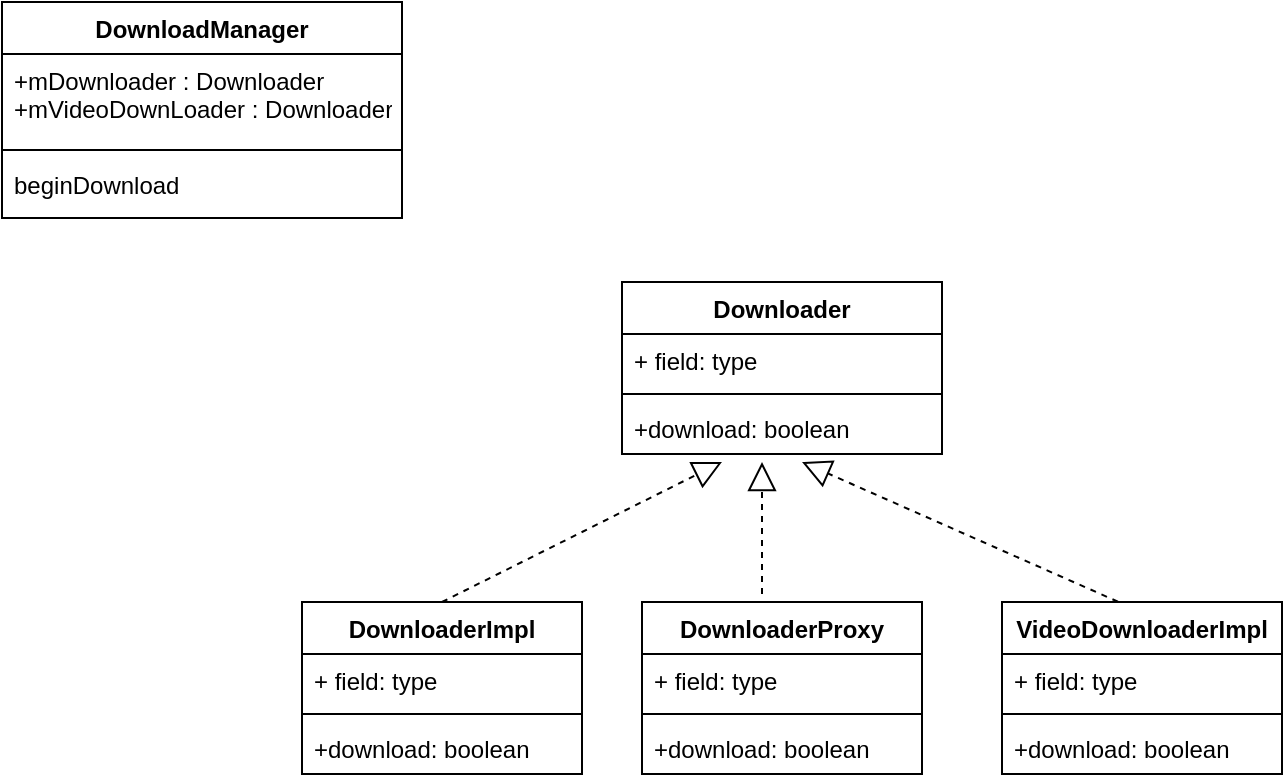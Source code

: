 <mxfile version="14.9.0" type="github">
  <diagram id="C5RBs43oDa-KdzZeNtuy" name="Page-1">
    <mxGraphModel dx="1082" dy="611" grid="1" gridSize="10" guides="1" tooltips="1" connect="1" arrows="1" fold="1" page="1" pageScale="1" pageWidth="827" pageHeight="1169" math="0" shadow="0">
      <root>
        <mxCell id="WIyWlLk6GJQsqaUBKTNV-0" />
        <mxCell id="WIyWlLk6GJQsqaUBKTNV-1" parent="WIyWlLk6GJQsqaUBKTNV-0" />
        <mxCell id="GQejH0lYWRAO64iNx0_b-4" value="DownloadManager" style="swimlane;fontStyle=1;align=center;verticalAlign=top;childLayout=stackLayout;horizontal=1;startSize=26;horizontalStack=0;resizeParent=1;resizeParentMax=0;resizeLast=0;collapsible=1;marginBottom=0;" vertex="1" parent="WIyWlLk6GJQsqaUBKTNV-1">
          <mxGeometry x="200" y="540" width="200" height="108" as="geometry" />
        </mxCell>
        <mxCell id="GQejH0lYWRAO64iNx0_b-5" value="+mDownloader : Downloader&#xa;+mVideoDownLoader : Downloader" style="text;strokeColor=none;fillColor=none;align=left;verticalAlign=top;spacingLeft=4;spacingRight=4;overflow=hidden;rotatable=0;points=[[0,0.5],[1,0.5]];portConstraint=eastwest;" vertex="1" parent="GQejH0lYWRAO64iNx0_b-4">
          <mxGeometry y="26" width="200" height="44" as="geometry" />
        </mxCell>
        <mxCell id="GQejH0lYWRAO64iNx0_b-6" value="" style="line;strokeWidth=1;fillColor=none;align=left;verticalAlign=middle;spacingTop=-1;spacingLeft=3;spacingRight=3;rotatable=0;labelPosition=right;points=[];portConstraint=eastwest;" vertex="1" parent="GQejH0lYWRAO64iNx0_b-4">
          <mxGeometry y="70" width="200" height="8" as="geometry" />
        </mxCell>
        <mxCell id="GQejH0lYWRAO64iNx0_b-7" value="beginDownload" style="text;strokeColor=none;fillColor=none;align=left;verticalAlign=top;spacingLeft=4;spacingRight=4;overflow=hidden;rotatable=0;points=[[0,0.5],[1,0.5]];portConstraint=eastwest;" vertex="1" parent="GQejH0lYWRAO64iNx0_b-4">
          <mxGeometry y="78" width="200" height="30" as="geometry" />
        </mxCell>
        <mxCell id="GQejH0lYWRAO64iNx0_b-8" value="Downloader" style="swimlane;fontStyle=1;align=center;verticalAlign=top;childLayout=stackLayout;horizontal=1;startSize=26;horizontalStack=0;resizeParent=1;resizeParentMax=0;resizeLast=0;collapsible=1;marginBottom=0;" vertex="1" parent="WIyWlLk6GJQsqaUBKTNV-1">
          <mxGeometry x="510" y="680" width="160" height="86" as="geometry" />
        </mxCell>
        <mxCell id="GQejH0lYWRAO64iNx0_b-9" value="+ field: type" style="text;strokeColor=none;fillColor=none;align=left;verticalAlign=top;spacingLeft=4;spacingRight=4;overflow=hidden;rotatable=0;points=[[0,0.5],[1,0.5]];portConstraint=eastwest;" vertex="1" parent="GQejH0lYWRAO64iNx0_b-8">
          <mxGeometry y="26" width="160" height="26" as="geometry" />
        </mxCell>
        <mxCell id="GQejH0lYWRAO64iNx0_b-10" value="" style="line;strokeWidth=1;fillColor=none;align=left;verticalAlign=middle;spacingTop=-1;spacingLeft=3;spacingRight=3;rotatable=0;labelPosition=right;points=[];portConstraint=eastwest;" vertex="1" parent="GQejH0lYWRAO64iNx0_b-8">
          <mxGeometry y="52" width="160" height="8" as="geometry" />
        </mxCell>
        <mxCell id="GQejH0lYWRAO64iNx0_b-11" value="+download: boolean" style="text;strokeColor=none;fillColor=none;align=left;verticalAlign=top;spacingLeft=4;spacingRight=4;overflow=hidden;rotatable=0;points=[[0,0.5],[1,0.5]];portConstraint=eastwest;" vertex="1" parent="GQejH0lYWRAO64iNx0_b-8">
          <mxGeometry y="60" width="160" height="26" as="geometry" />
        </mxCell>
        <mxCell id="GQejH0lYWRAO64iNx0_b-12" value="DownloaderImpl" style="swimlane;fontStyle=1;align=center;verticalAlign=top;childLayout=stackLayout;horizontal=1;startSize=26;horizontalStack=0;resizeParent=1;resizeParentMax=0;resizeLast=0;collapsible=1;marginBottom=0;" vertex="1" parent="WIyWlLk6GJQsqaUBKTNV-1">
          <mxGeometry x="350" y="840" width="140" height="86" as="geometry" />
        </mxCell>
        <mxCell id="GQejH0lYWRAO64iNx0_b-13" value="+ field: type" style="text;strokeColor=none;fillColor=none;align=left;verticalAlign=top;spacingLeft=4;spacingRight=4;overflow=hidden;rotatable=0;points=[[0,0.5],[1,0.5]];portConstraint=eastwest;" vertex="1" parent="GQejH0lYWRAO64iNx0_b-12">
          <mxGeometry y="26" width="140" height="26" as="geometry" />
        </mxCell>
        <mxCell id="GQejH0lYWRAO64iNx0_b-14" value="" style="line;strokeWidth=1;fillColor=none;align=left;verticalAlign=middle;spacingTop=-1;spacingLeft=3;spacingRight=3;rotatable=0;labelPosition=right;points=[];portConstraint=eastwest;" vertex="1" parent="GQejH0lYWRAO64iNx0_b-12">
          <mxGeometry y="52" width="140" height="8" as="geometry" />
        </mxCell>
        <mxCell id="GQejH0lYWRAO64iNx0_b-15" value="+download: boolean" style="text;strokeColor=none;fillColor=none;align=left;verticalAlign=top;spacingLeft=4;spacingRight=4;overflow=hidden;rotatable=0;points=[[0,0.5],[1,0.5]];portConstraint=eastwest;" vertex="1" parent="GQejH0lYWRAO64iNx0_b-12">
          <mxGeometry y="60" width="140" height="26" as="geometry" />
        </mxCell>
        <mxCell id="GQejH0lYWRAO64iNx0_b-16" value="DownloaderProxy" style="swimlane;fontStyle=1;align=center;verticalAlign=top;childLayout=stackLayout;horizontal=1;startSize=26;horizontalStack=0;resizeParent=1;resizeParentMax=0;resizeLast=0;collapsible=1;marginBottom=0;" vertex="1" parent="WIyWlLk6GJQsqaUBKTNV-1">
          <mxGeometry x="520" y="840" width="140" height="86" as="geometry" />
        </mxCell>
        <mxCell id="GQejH0lYWRAO64iNx0_b-17" value="+ field: type" style="text;strokeColor=none;fillColor=none;align=left;verticalAlign=top;spacingLeft=4;spacingRight=4;overflow=hidden;rotatable=0;points=[[0,0.5],[1,0.5]];portConstraint=eastwest;" vertex="1" parent="GQejH0lYWRAO64iNx0_b-16">
          <mxGeometry y="26" width="140" height="26" as="geometry" />
        </mxCell>
        <mxCell id="GQejH0lYWRAO64iNx0_b-18" value="" style="line;strokeWidth=1;fillColor=none;align=left;verticalAlign=middle;spacingTop=-1;spacingLeft=3;spacingRight=3;rotatable=0;labelPosition=right;points=[];portConstraint=eastwest;" vertex="1" parent="GQejH0lYWRAO64iNx0_b-16">
          <mxGeometry y="52" width="140" height="8" as="geometry" />
        </mxCell>
        <mxCell id="GQejH0lYWRAO64iNx0_b-19" value="+download: boolean" style="text;strokeColor=none;fillColor=none;align=left;verticalAlign=top;spacingLeft=4;spacingRight=4;overflow=hidden;rotatable=0;points=[[0,0.5],[1,0.5]];portConstraint=eastwest;" vertex="1" parent="GQejH0lYWRAO64iNx0_b-16">
          <mxGeometry y="60" width="140" height="26" as="geometry" />
        </mxCell>
        <mxCell id="GQejH0lYWRAO64iNx0_b-20" value="VideoDownloaderImpl" style="swimlane;fontStyle=1;align=center;verticalAlign=top;childLayout=stackLayout;horizontal=1;startSize=26;horizontalStack=0;resizeParent=1;resizeParentMax=0;resizeLast=0;collapsible=1;marginBottom=0;" vertex="1" parent="WIyWlLk6GJQsqaUBKTNV-1">
          <mxGeometry x="700" y="840" width="140" height="86" as="geometry" />
        </mxCell>
        <mxCell id="GQejH0lYWRAO64iNx0_b-21" value="+ field: type" style="text;strokeColor=none;fillColor=none;align=left;verticalAlign=top;spacingLeft=4;spacingRight=4;overflow=hidden;rotatable=0;points=[[0,0.5],[1,0.5]];portConstraint=eastwest;" vertex="1" parent="GQejH0lYWRAO64iNx0_b-20">
          <mxGeometry y="26" width="140" height="26" as="geometry" />
        </mxCell>
        <mxCell id="GQejH0lYWRAO64iNx0_b-22" value="" style="line;strokeWidth=1;fillColor=none;align=left;verticalAlign=middle;spacingTop=-1;spacingLeft=3;spacingRight=3;rotatable=0;labelPosition=right;points=[];portConstraint=eastwest;" vertex="1" parent="GQejH0lYWRAO64iNx0_b-20">
          <mxGeometry y="52" width="140" height="8" as="geometry" />
        </mxCell>
        <mxCell id="GQejH0lYWRAO64iNx0_b-23" value="+download: boolean" style="text;strokeColor=none;fillColor=none;align=left;verticalAlign=top;spacingLeft=4;spacingRight=4;overflow=hidden;rotatable=0;points=[[0,0.5],[1,0.5]];portConstraint=eastwest;" vertex="1" parent="GQejH0lYWRAO64iNx0_b-20">
          <mxGeometry y="60" width="140" height="26" as="geometry" />
        </mxCell>
        <mxCell id="GQejH0lYWRAO64iNx0_b-24" value="" style="endArrow=block;dashed=1;endFill=0;endSize=12;html=1;exitX=0.5;exitY=0;exitDx=0;exitDy=0;" edge="1" parent="WIyWlLk6GJQsqaUBKTNV-1" source="GQejH0lYWRAO64iNx0_b-12">
          <mxGeometry width="160" relative="1" as="geometry">
            <mxPoint x="420" y="830" as="sourcePoint" />
            <mxPoint x="560" y="770" as="targetPoint" />
          </mxGeometry>
        </mxCell>
        <mxCell id="GQejH0lYWRAO64iNx0_b-27" value="" style="endArrow=block;dashed=1;endFill=0;endSize=12;html=1;" edge="1" parent="WIyWlLk6GJQsqaUBKTNV-1">
          <mxGeometry width="160" relative="1" as="geometry">
            <mxPoint x="580" y="836" as="sourcePoint" />
            <mxPoint x="580" y="770" as="targetPoint" />
          </mxGeometry>
        </mxCell>
        <mxCell id="GQejH0lYWRAO64iNx0_b-29" value="" style="endArrow=block;dashed=1;endFill=0;endSize=12;html=1;exitX=0.414;exitY=-0.002;exitDx=0;exitDy=0;exitPerimeter=0;" edge="1" parent="WIyWlLk6GJQsqaUBKTNV-1" source="GQejH0lYWRAO64iNx0_b-20">
          <mxGeometry width="160" relative="1" as="geometry">
            <mxPoint x="730" y="829.17" as="sourcePoint" />
            <mxPoint x="600" y="770" as="targetPoint" />
          </mxGeometry>
        </mxCell>
      </root>
    </mxGraphModel>
  </diagram>
</mxfile>
